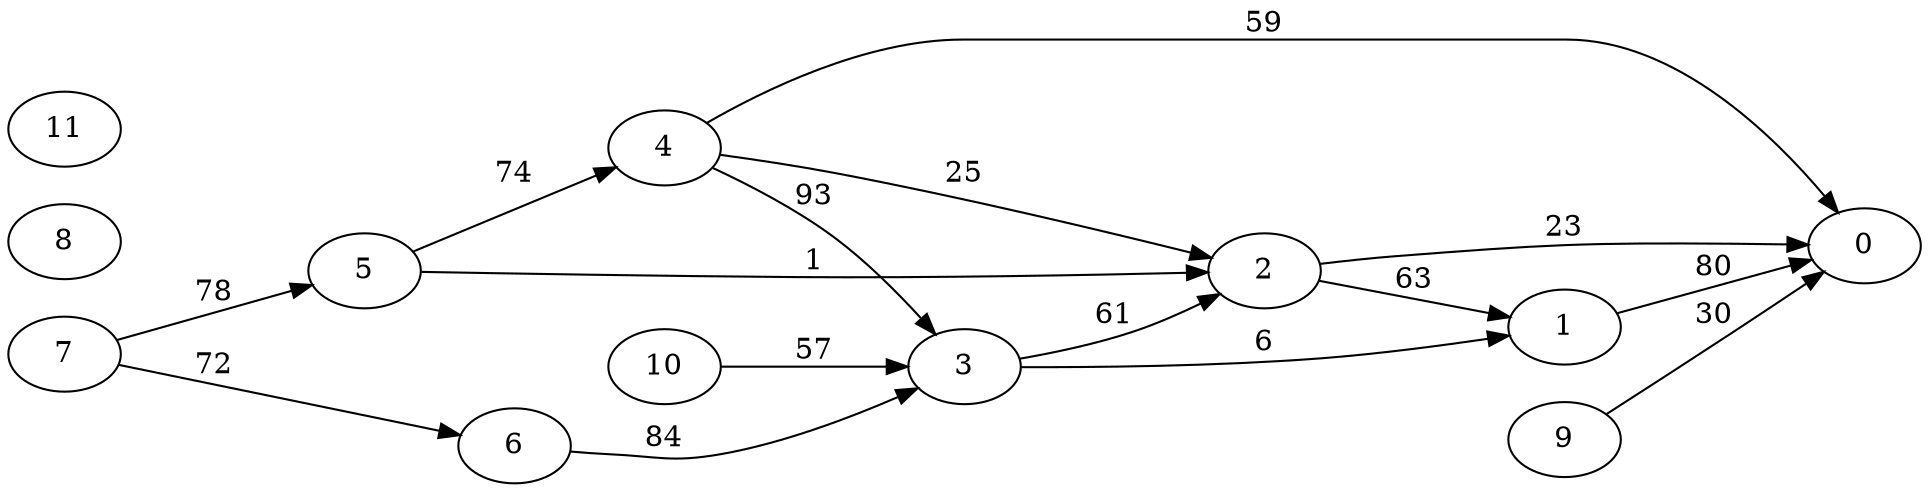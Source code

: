 digraph G {
ranksep = "equally";
rankdir = LR;
{rank = same; 0; };
{rank = same; 1; };
{rank = same; };
{rank = same; 2; };
{rank = same; };
{rank = same; 3; };
{rank = same; };
{rank = same; 4; };
{rank = same; };
{rank = same; 5; };
{rank = same; };
{rank = same; 6; };
{rank = same; };
{rank = same; 7; };
{rank = same; };
{rank = same; 8; };
{rank = same; 9; };
{rank = same; };
{rank = same; 10; };
{rank = same; };
{rank = same; 11; };
0
1->0[label="80"];
2->0[label="23"];
2->1[label="63"];
3->2[label="61"];
3->1[label="6"];
4->0[label="59"];
4->2[label="25"];
4->3[label="93"];
5->2[label="1"];
5->4[label="74"];
6->3[label="84"];
7->5[label="78"];
7->6[label="72"];
8
9->0[label="30"];
10->3[label="57"];
11
}
